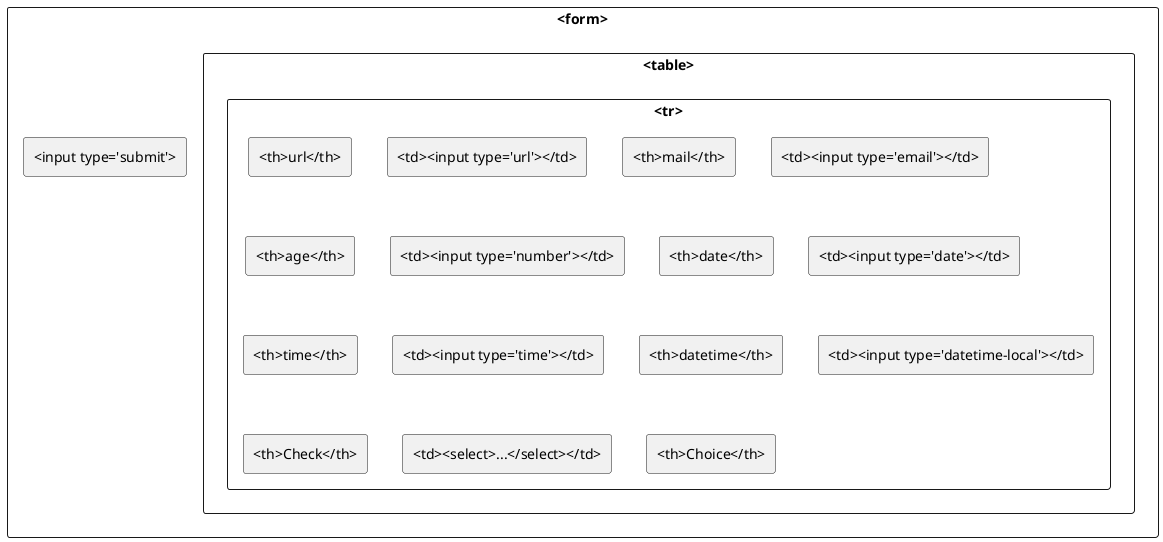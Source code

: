 @startuml
skinparam style strict
skinparam componentStyle rectangle

rectangle "<form>" {
  rectangle "<table>" {
    rectangle "<tr>" {
      rectangle "<th>url</th>"
      rectangle "<td><input type='url'></td>"
    }
    rectangle "<tr>" {
      rectangle "<th>mail</th>"
      rectangle "<td><input type='email'></td>"
    }
    rectangle "<tr>" {
      rectangle "<th>age</th>"
      rectangle "<td><input type='number'></td>"
    }
    rectangle "<tr>" {
      rectangle "<th>date</th>"
      rectangle "<td><input type='date'></td>"
    }
    rectangle "<tr>" {
      rectangle "<th>time</th>"
      rectangle "<td><input type='time'></td>"
    }
    rectangle "<tr>" {
      rectangle "<th>datetime</th>"
      rectangle "<td><input type='datetime-local'></td>"
    }
    rectangle "<tr>" {
      rectangle "<th>Check</th>"
      rectangle "<td><select>...</select></td>"
    }
    rectangle "<tr>" {
      rectangle "<th>Choice</th>"
      rectangle "<td><select>...</select></td>"
    }
  }
  rectangle "<input type='submit'>"
}
@enduml